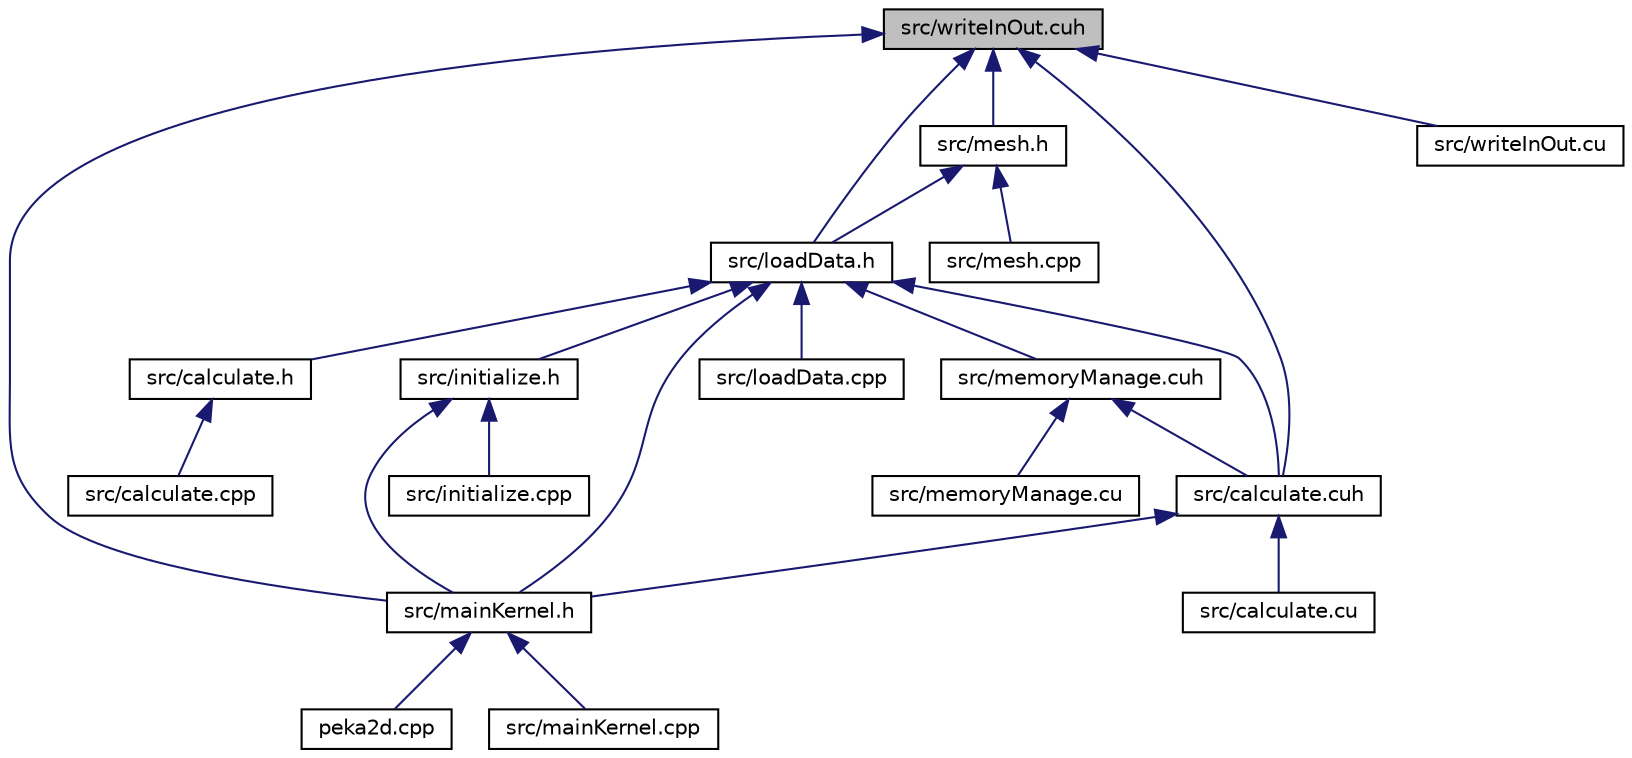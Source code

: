 digraph "src/writeInOut.cuh"
{
 // LATEX_PDF_SIZE
  edge [fontname="Helvetica",fontsize="10",labelfontname="Helvetica",labelfontsize="10"];
  node [fontname="Helvetica",fontsize="10",shape=record];
  Node1 [label="src/writeInOut.cuh",height=0.2,width=0.4,color="black", fillcolor="grey75", style="filled", fontcolor="black",tooltip=" "];
  Node1 -> Node2 [dir="back",color="midnightblue",fontsize="10",style="solid"];
  Node2 [label="src/calculate.cuh",height=0.2,width=0.4,color="black", fillcolor="white", style="filled",URL="$calculate_8cuh.html",tooltip=" "];
  Node2 -> Node3 [dir="back",color="midnightblue",fontsize="10",style="solid"];
  Node3 [label="src/calculate.cu",height=0.2,width=0.4,color="black", fillcolor="white", style="filled",URL="$calculate_8cu.html",tooltip=" "];
  Node2 -> Node4 [dir="back",color="midnightblue",fontsize="10",style="solid"];
  Node4 [label="src/mainKernel.h",height=0.2,width=0.4,color="black", fillcolor="white", style="filled",URL="$mainKernel_8h.html",tooltip=" "];
  Node4 -> Node5 [dir="back",color="midnightblue",fontsize="10",style="solid"];
  Node5 [label="peka2d.cpp",height=0.2,width=0.4,color="black", fillcolor="white", style="filled",URL="$peka2d_8cpp.html",tooltip=" "];
  Node4 -> Node6 [dir="back",color="midnightblue",fontsize="10",style="solid"];
  Node6 [label="src/mainKernel.cpp",height=0.2,width=0.4,color="black", fillcolor="white", style="filled",URL="$mainKernel_8cpp.html",tooltip=" "];
  Node1 -> Node7 [dir="back",color="midnightblue",fontsize="10",style="solid"];
  Node7 [label="src/loadData.h",height=0.2,width=0.4,color="black", fillcolor="white", style="filled",URL="$loadData_8h.html",tooltip=" "];
  Node7 -> Node2 [dir="back",color="midnightblue",fontsize="10",style="solid"];
  Node7 -> Node8 [dir="back",color="midnightblue",fontsize="10",style="solid"];
  Node8 [label="src/calculate.h",height=0.2,width=0.4,color="black", fillcolor="white", style="filled",URL="$calculate_8h.html",tooltip=" "];
  Node8 -> Node9 [dir="back",color="midnightblue",fontsize="10",style="solid"];
  Node9 [label="src/calculate.cpp",height=0.2,width=0.4,color="black", fillcolor="white", style="filled",URL="$calculate_8cpp.html",tooltip=" "];
  Node7 -> Node10 [dir="back",color="midnightblue",fontsize="10",style="solid"];
  Node10 [label="src/initialize.h",height=0.2,width=0.4,color="black", fillcolor="white", style="filled",URL="$initialize_8h.html",tooltip=" "];
  Node10 -> Node11 [dir="back",color="midnightblue",fontsize="10",style="solid"];
  Node11 [label="src/initialize.cpp",height=0.2,width=0.4,color="black", fillcolor="white", style="filled",URL="$initialize_8cpp.html",tooltip=" "];
  Node10 -> Node4 [dir="back",color="midnightblue",fontsize="10",style="solid"];
  Node7 -> Node12 [dir="back",color="midnightblue",fontsize="10",style="solid"];
  Node12 [label="src/loadData.cpp",height=0.2,width=0.4,color="black", fillcolor="white", style="filled",URL="$loadData_8cpp.html",tooltip=" "];
  Node7 -> Node4 [dir="back",color="midnightblue",fontsize="10",style="solid"];
  Node7 -> Node13 [dir="back",color="midnightblue",fontsize="10",style="solid"];
  Node13 [label="src/memoryManage.cuh",height=0.2,width=0.4,color="black", fillcolor="white", style="filled",URL="$memoryManage_8cuh.html",tooltip=" "];
  Node13 -> Node2 [dir="back",color="midnightblue",fontsize="10",style="solid"];
  Node13 -> Node14 [dir="back",color="midnightblue",fontsize="10",style="solid"];
  Node14 [label="src/memoryManage.cu",height=0.2,width=0.4,color="black", fillcolor="white", style="filled",URL="$memoryManage_8cu.html",tooltip=" "];
  Node1 -> Node4 [dir="back",color="midnightblue",fontsize="10",style="solid"];
  Node1 -> Node15 [dir="back",color="midnightblue",fontsize="10",style="solid"];
  Node15 [label="src/mesh.h",height=0.2,width=0.4,color="black", fillcolor="white", style="filled",URL="$mesh_8h.html",tooltip=" "];
  Node15 -> Node7 [dir="back",color="midnightblue",fontsize="10",style="solid"];
  Node15 -> Node16 [dir="back",color="midnightblue",fontsize="10",style="solid"];
  Node16 [label="src/mesh.cpp",height=0.2,width=0.4,color="black", fillcolor="white", style="filled",URL="$mesh_8cpp.html",tooltip=" "];
  Node1 -> Node17 [dir="back",color="midnightblue",fontsize="10",style="solid"];
  Node17 [label="src/writeInOut.cu",height=0.2,width=0.4,color="black", fillcolor="white", style="filled",URL="$writeInOut_8cu.html",tooltip=" "];
}
